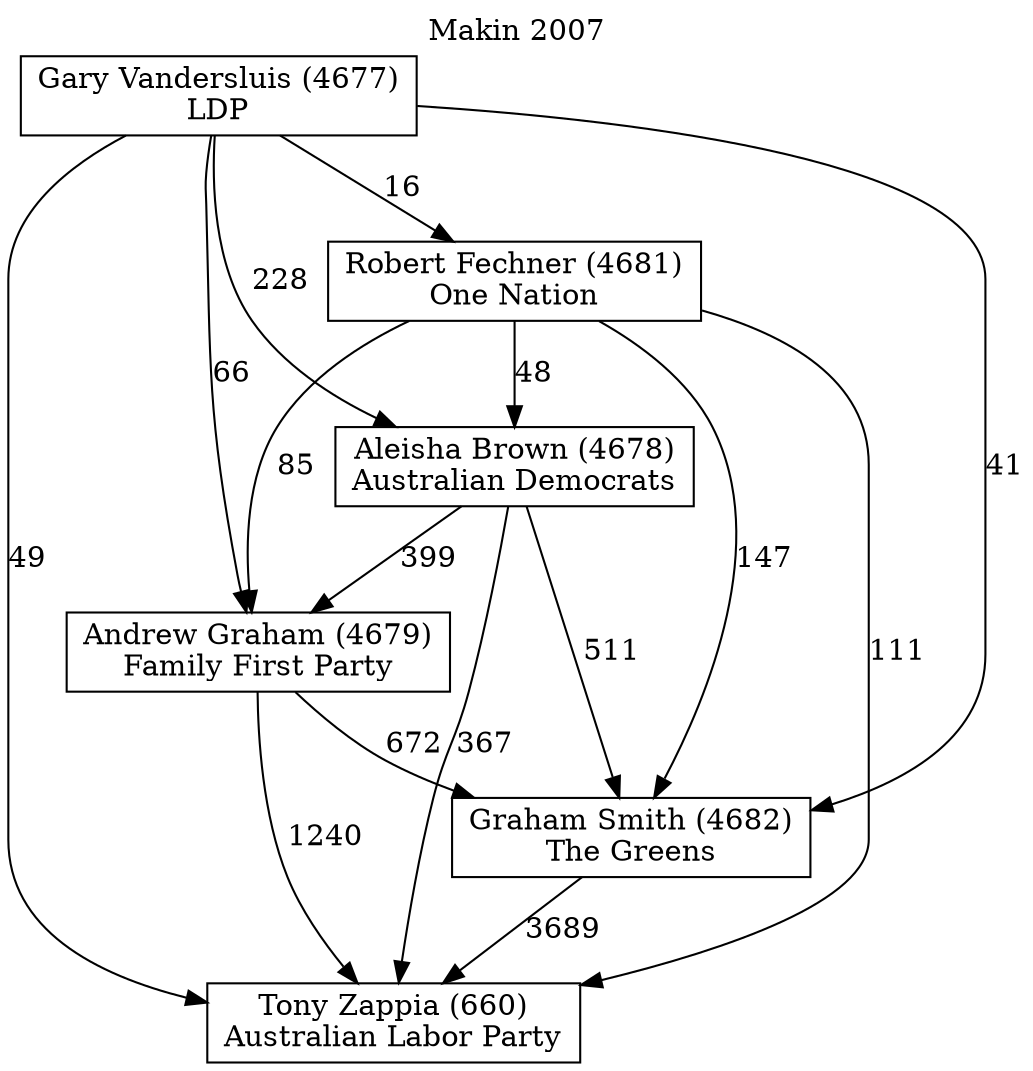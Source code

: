// House preference flow
digraph "Tony Zappia (660)_Makin_2007" {
	graph [label="Makin 2007" labelloc=t mclimit=10]
	node [shape=box]
	"Tony Zappia (660)" [label="Tony Zappia (660)
Australian Labor Party"]
	"Graham Smith (4682)" [label="Graham Smith (4682)
The Greens"]
	"Andrew Graham (4679)" [label="Andrew Graham (4679)
Family First Party"]
	"Aleisha Brown (4678)" [label="Aleisha Brown (4678)
Australian Democrats"]
	"Robert Fechner (4681)" [label="Robert Fechner (4681)
One Nation"]
	"Gary Vandersluis (4677)" [label="Gary Vandersluis (4677)
LDP"]
	"Graham Smith (4682)" -> "Tony Zappia (660)" [label=3689]
	"Andrew Graham (4679)" -> "Graham Smith (4682)" [label=672]
	"Aleisha Brown (4678)" -> "Andrew Graham (4679)" [label=399]
	"Robert Fechner (4681)" -> "Aleisha Brown (4678)" [label=48]
	"Gary Vandersluis (4677)" -> "Robert Fechner (4681)" [label=16]
	"Andrew Graham (4679)" -> "Tony Zappia (660)" [label=1240]
	"Aleisha Brown (4678)" -> "Tony Zappia (660)" [label=367]
	"Robert Fechner (4681)" -> "Tony Zappia (660)" [label=111]
	"Gary Vandersluis (4677)" -> "Tony Zappia (660)" [label=49]
	"Gary Vandersluis (4677)" -> "Aleisha Brown (4678)" [label=228]
	"Robert Fechner (4681)" -> "Andrew Graham (4679)" [label=85]
	"Gary Vandersluis (4677)" -> "Andrew Graham (4679)" [label=66]
	"Aleisha Brown (4678)" -> "Graham Smith (4682)" [label=511]
	"Robert Fechner (4681)" -> "Graham Smith (4682)" [label=147]
	"Gary Vandersluis (4677)" -> "Graham Smith (4682)" [label=41]
}
